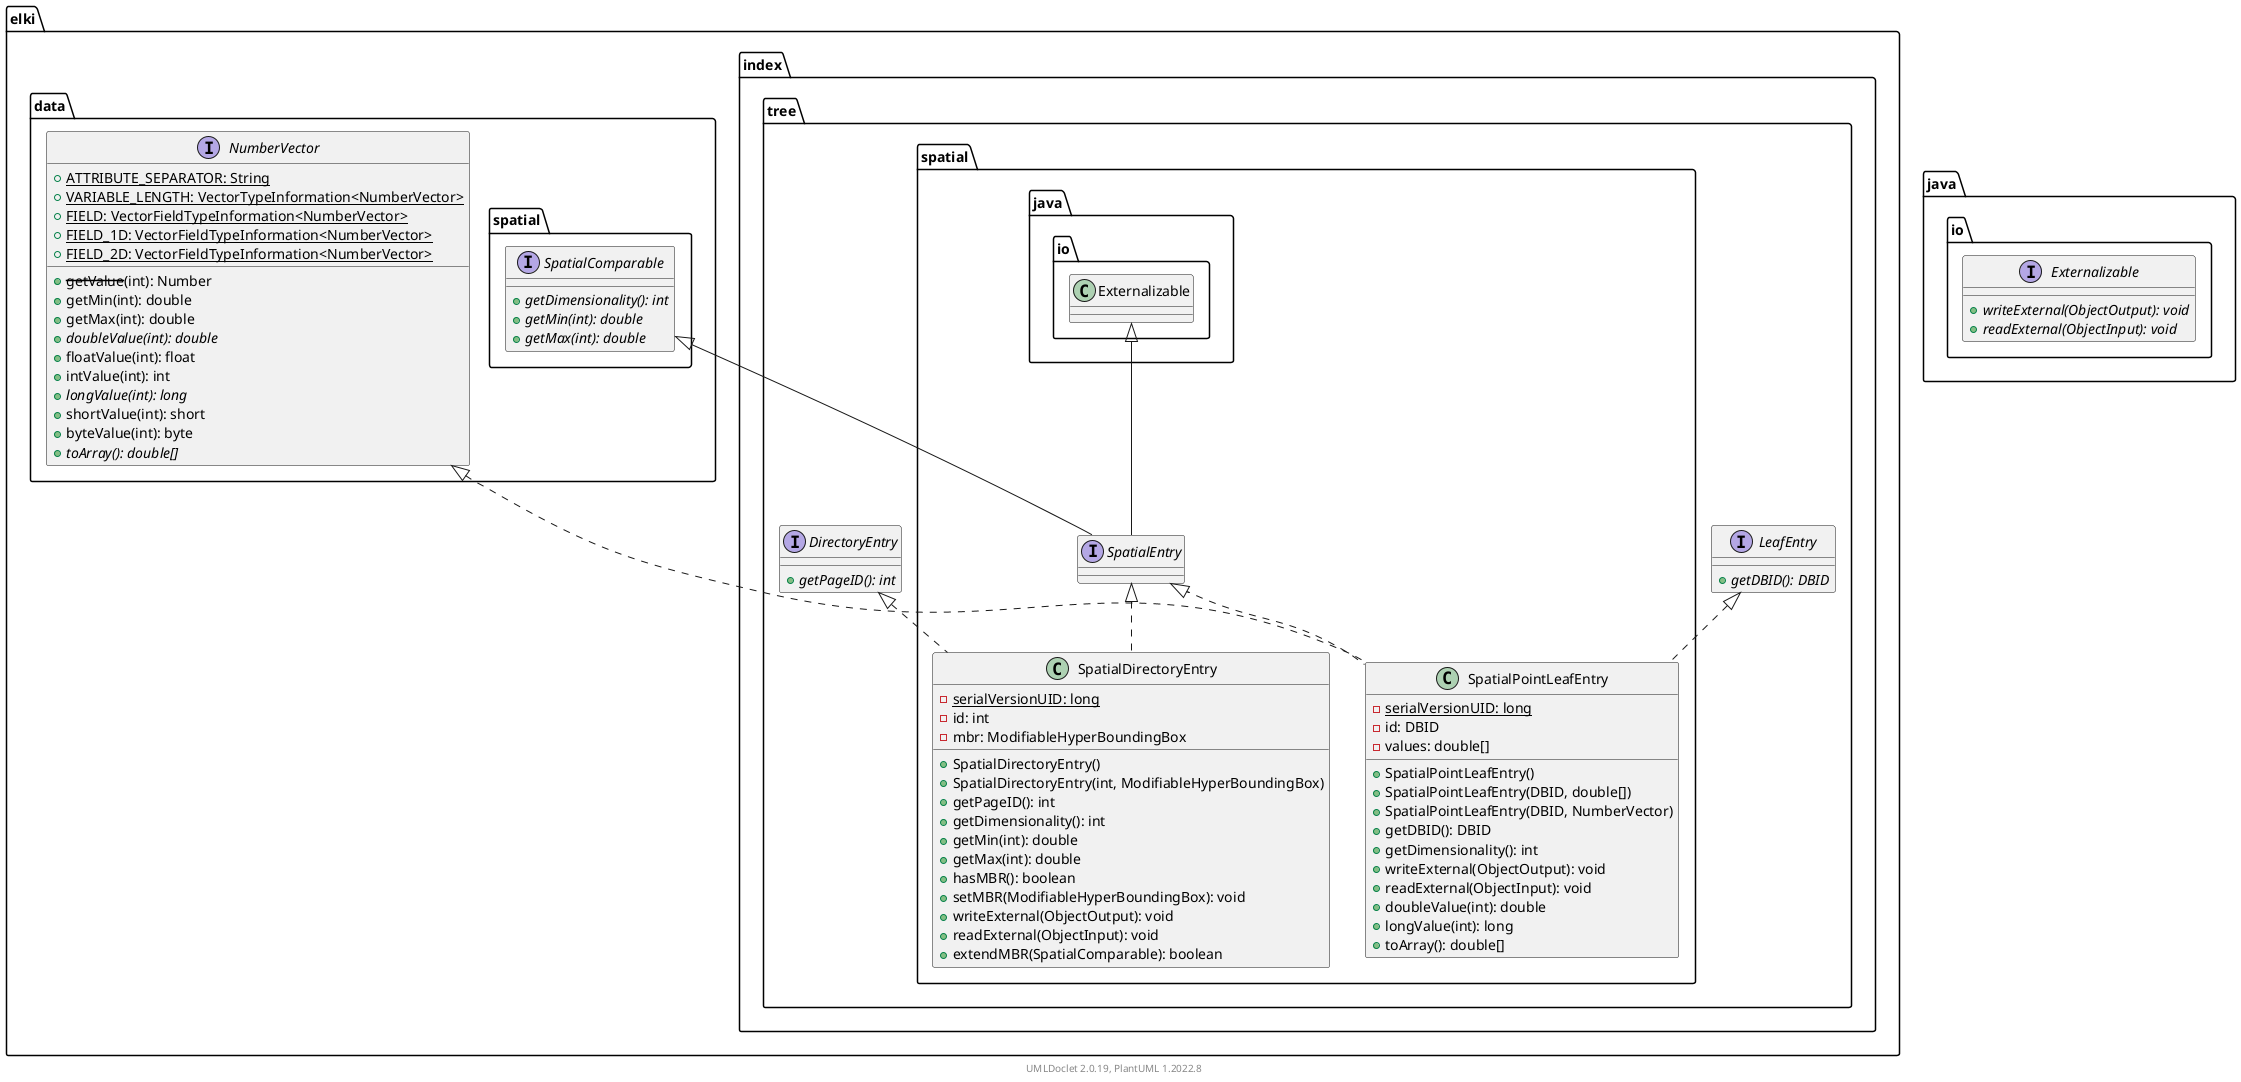 @startuml
    remove .*\.(Instance|Par|Parameterizer|Factory)$
    namespace elki.index.tree.spatial {

        interface SpatialEntry [[SpatialEntry.html]]

        class SpatialPointLeafEntry [[SpatialPointLeafEntry.html]] {
            {static} -serialVersionUID: long
            -id: DBID
            -values: double[]
            +SpatialPointLeafEntry()
            +SpatialPointLeafEntry(DBID, double[])
            +SpatialPointLeafEntry(DBID, NumberVector)
            +getDBID(): DBID
            +getDimensionality(): int
            +writeExternal(ObjectOutput): void
            +readExternal(ObjectInput): void
            +doubleValue(int): double
            +longValue(int): long
            +toArray(): double[]
        }

        class SpatialDirectoryEntry [[SpatialDirectoryEntry.html]] {
            {static} -serialVersionUID: long
            -id: int
            -mbr: ModifiableHyperBoundingBox
            +SpatialDirectoryEntry()
            +SpatialDirectoryEntry(int, ModifiableHyperBoundingBox)
            +getPageID(): int
            +getDimensionality(): int
            +getMin(int): double
            +getMax(int): double
            +hasMBR(): boolean
            +setMBR(ModifiableHyperBoundingBox): void
            +writeExternal(ObjectOutput): void
            +readExternal(ObjectInput): void
            +extendMBR(SpatialComparable): boolean
        }

        java.io.Externalizable <|-- SpatialEntry
        elki.data.spatial.SpatialComparable <|-- SpatialEntry
        elki.index.tree.LeafEntry <|.. SpatialPointLeafEntry
        SpatialEntry <|.. SpatialPointLeafEntry
        elki.data.NumberVector <|.. SpatialPointLeafEntry
        elki.index.tree.DirectoryEntry <|.. SpatialDirectoryEntry
        SpatialEntry <|.. SpatialDirectoryEntry
    }

    namespace java.io {
        interface Externalizable {
            {abstract} +writeExternal(ObjectOutput): void
            {abstract} +readExternal(ObjectInput): void
        }
    }

    namespace elki.data.spatial {
        interface SpatialComparable [[../../../data/spatial/SpatialComparable.html]] {
            {abstract} +getDimensionality(): int
            {abstract} +getMin(int): double
            {abstract} +getMax(int): double
        }
    }

    namespace elki.index.tree {
        interface LeafEntry [[../LeafEntry.html]] {
            {abstract} +getDBID(): DBID
        }
        interface DirectoryEntry [[../DirectoryEntry.html]] {
            {abstract} +getPageID(): int
        }
    }

    namespace elki.data {
        interface NumberVector [[../../../data/NumberVector.html]] {
            {static} +ATTRIBUTE_SEPARATOR: String
            {static} +VARIABLE_LENGTH: VectorTypeInformation<NumberVector>
            {static} +FIELD: VectorFieldTypeInformation<NumberVector>
            {static} +FIELD_1D: VectorFieldTypeInformation<NumberVector>
            {static} +FIELD_2D: VectorFieldTypeInformation<NumberVector>
            +--getValue--(int): Number
            +getMin(int): double
            +getMax(int): double
            {abstract} +doubleValue(int): double
            +floatValue(int): float
            +intValue(int): int
            {abstract} +longValue(int): long
            +shortValue(int): short
            +byteValue(int): byte
            {abstract} +toArray(): double[]
        }
    }

    center footer UMLDoclet 2.0.19, PlantUML 1.2022.8
@enduml
